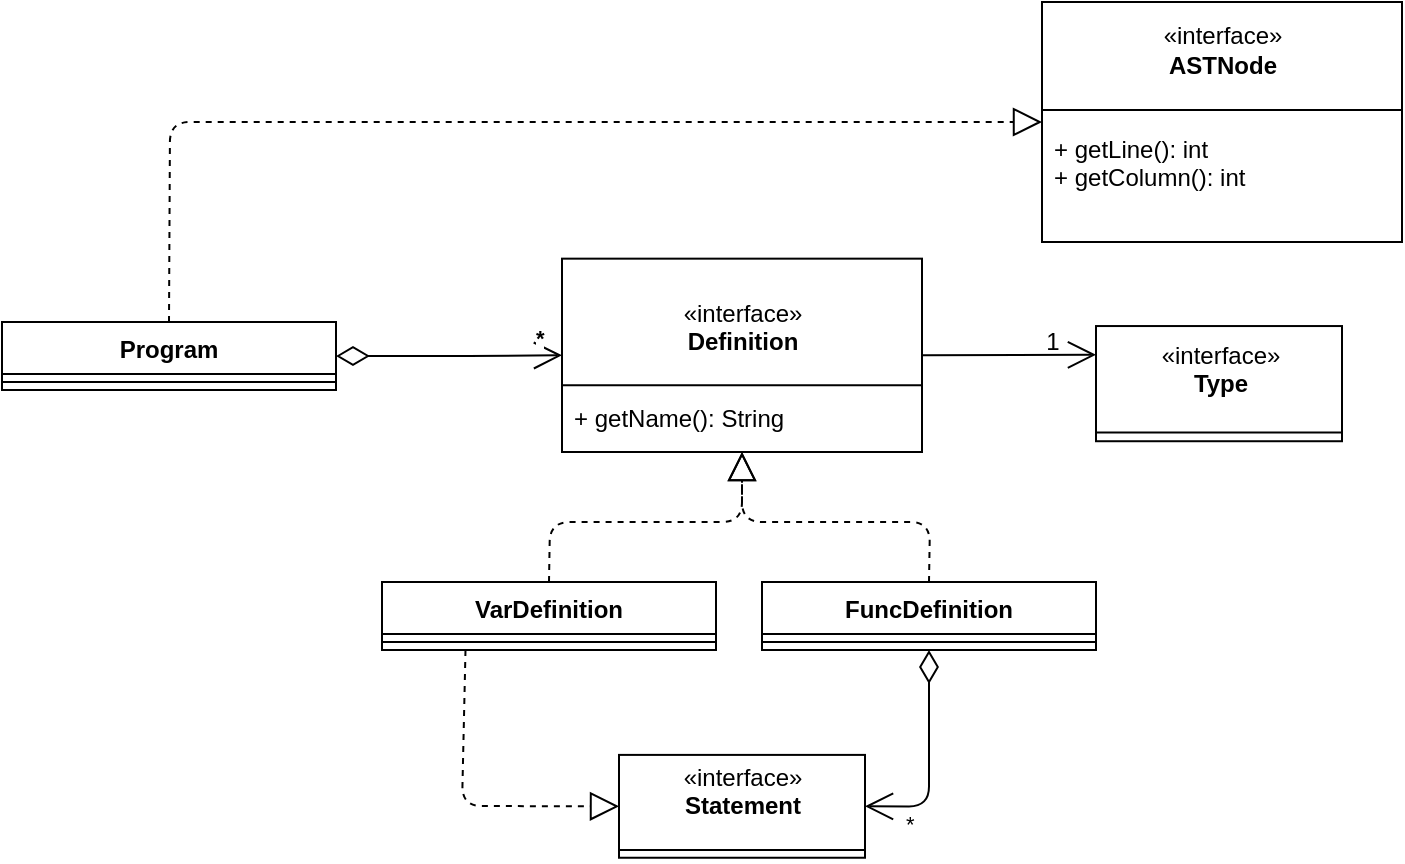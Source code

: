 <mxfile version="16.5.3" type="device"><diagram id="vZv2f6N4h2fVlUgS8-mH" name="Page-1"><mxGraphModel dx="1422" dy="794" grid="1" gridSize="10" guides="1" tooltips="1" connect="1" arrows="1" fold="1" page="1" pageScale="1" pageWidth="827" pageHeight="1169" math="0" shadow="0"><root><mxCell id="0"/><mxCell id="1" parent="0"/><mxCell id="svYJgB2hJ4wPwkqNhM89-50" value="Program" style="swimlane;fontStyle=1;align=center;verticalAlign=top;childLayout=stackLayout;horizontal=1;startSize=26;horizontalStack=0;resizeParent=1;resizeParentMax=0;resizeLast=0;collapsible=1;marginBottom=0;" parent="1" vertex="1"><mxGeometry x="65" y="280" width="167" height="34" as="geometry"/></mxCell><mxCell id="svYJgB2hJ4wPwkqNhM89-52" value="" style="line;strokeWidth=1;fillColor=none;align=left;verticalAlign=middle;spacingTop=-1;spacingLeft=3;spacingRight=3;rotatable=0;labelPosition=right;points=[];portConstraint=eastwest;" parent="svYJgB2hJ4wPwkqNhM89-50" vertex="1"><mxGeometry y="26" width="167" height="8" as="geometry"/></mxCell><mxCell id="svYJgB2hJ4wPwkqNhM89-54" value="" style="group" parent="1" vertex="1" connectable="0"><mxGeometry x="585" y="120" width="180" height="120" as="geometry"/></mxCell><mxCell id="svYJgB2hJ4wPwkqNhM89-55" value="+ method(type): type" style="text;strokeColor=none;fillColor=none;align=left;verticalAlign=top;spacingLeft=4;spacingRight=4;overflow=hidden;rotatable=0;points=[[0,0.5],[1,0.5]];portConstraint=eastwest;" parent="svYJgB2hJ4wPwkqNhM89-54" vertex="1"><mxGeometry y="60" width="180" height="50" as="geometry"/></mxCell><mxCell id="svYJgB2hJ4wPwkqNhM89-56" value="«interface»&lt;br&gt;&lt;b&gt;ASTNode&lt;br&gt;&lt;br&gt;&lt;br&gt;&lt;br&gt;&lt;br&gt;&lt;br&gt;&lt;/b&gt;" style="html=1;" parent="svYJgB2hJ4wPwkqNhM89-54" vertex="1"><mxGeometry width="180" height="120" as="geometry"/></mxCell><mxCell id="svYJgB2hJ4wPwkqNhM89-57" value="" style="line;strokeWidth=1;fillColor=none;align=left;verticalAlign=middle;spacingTop=-1;spacingLeft=3;spacingRight=3;rotatable=0;labelPosition=right;points=[];portConstraint=eastwest;" parent="svYJgB2hJ4wPwkqNhM89-54" vertex="1"><mxGeometry y="50" width="180" height="8" as="geometry"/></mxCell><mxCell id="svYJgB2hJ4wPwkqNhM89-58" value="+ getLine(): int&#10;+ getColumn(): int" style="text;strokeColor=none;fillColor=none;align=left;verticalAlign=top;spacingLeft=4;spacingRight=4;overflow=hidden;rotatable=0;points=[[0,0.5],[1,0.5]];portConstraint=eastwest;" parent="svYJgB2hJ4wPwkqNhM89-54" vertex="1"><mxGeometry y="60" width="180" height="40" as="geometry"/></mxCell><mxCell id="svYJgB2hJ4wPwkqNhM89-59" value="" style="endArrow=block;dashed=1;endFill=0;endSize=12;html=1;entryX=0;entryY=0.5;entryDx=0;entryDy=0;exitX=0.5;exitY=0;exitDx=0;exitDy=0;" parent="1" source="svYJgB2hJ4wPwkqNhM89-50" target="svYJgB2hJ4wPwkqNhM89-56" edge="1"><mxGeometry width="160" relative="1" as="geometry"><mxPoint x="405" y="179.5" as="sourcePoint"/><mxPoint x="565" y="179.5" as="targetPoint"/><Array as="points"><mxPoint x="149" y="180"/></Array></mxGeometry></mxCell><mxCell id="svYJgB2hJ4wPwkqNhM89-60" value="&lt;b&gt;*&lt;/b&gt;" style="endArrow=open;html=1;endSize=12;startArrow=diamondThin;startSize=14;startFill=0;edgeStyle=orthogonalEdgeStyle;align=left;verticalAlign=bottom;exitX=1;exitY=0.5;exitDx=0;exitDy=0;entryX=0;entryY=0.5;entryDx=0;entryDy=0;" parent="1" source="svYJgB2hJ4wPwkqNhM89-50" target="svYJgB2hJ4wPwkqNhM89-63" edge="1"><mxGeometry x="0.726" relative="1" as="geometry"><mxPoint x="475" y="313" as="sourcePoint"/><mxPoint x="565" y="297" as="targetPoint"/><mxPoint as="offset"/></mxGeometry></mxCell><mxCell id="svYJgB2hJ4wPwkqNhM89-61" value="" style="group" parent="1" vertex="1" connectable="0"><mxGeometry x="345" y="255" width="180" height="94" as="geometry"/></mxCell><mxCell id="svYJgB2hJ4wPwkqNhM89-62" value="+ method(type): type" style="text;strokeColor=none;fillColor=none;align=left;verticalAlign=top;spacingLeft=4;spacingRight=4;overflow=hidden;rotatable=0;points=[[0,0.5],[1,0.5]];portConstraint=eastwest;" parent="svYJgB2hJ4wPwkqNhM89-61" vertex="1"><mxGeometry y="40" width="180" height="33.333" as="geometry"/></mxCell><mxCell id="svYJgB2hJ4wPwkqNhM89-63" value="«interface»&lt;br&gt;&lt;b&gt;Definition&lt;br&gt;&lt;/b&gt;&lt;div&gt;&lt;br&gt;&lt;/div&gt;&lt;div&gt;&lt;br&gt;&lt;/div&gt;" style="html=1;" parent="svYJgB2hJ4wPwkqNhM89-61" vertex="1"><mxGeometry y="-6.67" width="180" height="96.67" as="geometry"/></mxCell><mxCell id="svYJgB2hJ4wPwkqNhM89-64" value="" style="line;strokeWidth=1;fillColor=none;align=left;verticalAlign=middle;spacingTop=-1;spacingLeft=3;spacingRight=3;rotatable=0;labelPosition=right;points=[];portConstraint=eastwest;" parent="svYJgB2hJ4wPwkqNhM89-61" vertex="1"><mxGeometry y="54.003" width="180" height="5.333" as="geometry"/></mxCell><mxCell id="svYJgB2hJ4wPwkqNhM89-72" value="+ getName(): String" style="text;strokeColor=none;fillColor=none;align=left;verticalAlign=top;spacingLeft=4;spacingRight=4;overflow=hidden;rotatable=0;points=[[0,0.5],[1,0.5]];portConstraint=eastwest;" parent="svYJgB2hJ4wPwkqNhM89-61" vertex="1"><mxGeometry y="59.34" width="180" height="40" as="geometry"/></mxCell><mxCell id="svYJgB2hJ4wPwkqNhM89-66" value="VarDefinition" style="swimlane;fontStyle=1;align=center;verticalAlign=top;childLayout=stackLayout;horizontal=1;startSize=26;horizontalStack=0;resizeParent=1;resizeParentMax=0;resizeLast=0;collapsible=1;marginBottom=0;" parent="1" vertex="1"><mxGeometry x="255" y="410" width="167" height="34" as="geometry"/></mxCell><mxCell id="svYJgB2hJ4wPwkqNhM89-67" value="" style="line;strokeWidth=1;fillColor=none;align=left;verticalAlign=middle;spacingTop=-1;spacingLeft=3;spacingRight=3;rotatable=0;labelPosition=right;points=[];portConstraint=eastwest;" parent="svYJgB2hJ4wPwkqNhM89-66" vertex="1"><mxGeometry y="26" width="167" height="8" as="geometry"/></mxCell><mxCell id="svYJgB2hJ4wPwkqNhM89-68" value="FuncDefinition" style="swimlane;fontStyle=1;align=center;verticalAlign=top;childLayout=stackLayout;horizontal=1;startSize=26;horizontalStack=0;resizeParent=1;resizeParentMax=0;resizeLast=0;collapsible=1;marginBottom=0;" parent="1" vertex="1"><mxGeometry x="445" y="410" width="167" height="34" as="geometry"/></mxCell><mxCell id="svYJgB2hJ4wPwkqNhM89-69" value="" style="line;strokeWidth=1;fillColor=none;align=left;verticalAlign=middle;spacingTop=-1;spacingLeft=3;spacingRight=3;rotatable=0;labelPosition=right;points=[];portConstraint=eastwest;" parent="svYJgB2hJ4wPwkqNhM89-68" vertex="1"><mxGeometry y="26" width="167" height="8" as="geometry"/></mxCell><mxCell id="svYJgB2hJ4wPwkqNhM89-70" value="" style="endArrow=block;dashed=1;endFill=0;endSize=12;html=1;entryX=0.5;entryY=1;entryDx=0;entryDy=0;exitX=0.5;exitY=0;exitDx=0;exitDy=0;" parent="1" source="svYJgB2hJ4wPwkqNhM89-66" target="svYJgB2hJ4wPwkqNhM89-63" edge="1"><mxGeometry width="160" relative="1" as="geometry"><mxPoint x="-5" y="490" as="sourcePoint"/><mxPoint x="431.5" y="390" as="targetPoint"/><Array as="points"><mxPoint x="339" y="380"/><mxPoint x="435" y="380"/></Array></mxGeometry></mxCell><mxCell id="svYJgB2hJ4wPwkqNhM89-71" value="" style="endArrow=block;dashed=1;endFill=0;endSize=12;html=1;entryX=0.5;entryY=1;entryDx=0;entryDy=0;exitX=0.5;exitY=0;exitDx=0;exitDy=0;" parent="1" source="svYJgB2hJ4wPwkqNhM89-68" target="svYJgB2hJ4wPwkqNhM89-63" edge="1"><mxGeometry width="160" relative="1" as="geometry"><mxPoint x="348.5" y="420" as="sourcePoint"/><mxPoint x="445" y="360" as="targetPoint"/><Array as="points"><mxPoint x="529" y="380"/><mxPoint x="435" y="380"/></Array></mxGeometry></mxCell><mxCell id="svYJgB2hJ4wPwkqNhM89-73" value="" style="endArrow=open;endFill=1;endSize=12;html=1;exitX=1;exitY=0.5;exitDx=0;exitDy=0;entryX=0;entryY=0.25;entryDx=0;entryDy=0;" parent="1" source="svYJgB2hJ4wPwkqNhM89-63" target="svYJgB2hJ4wPwkqNhM89-83" edge="1"><mxGeometry width="160" relative="1" as="geometry"><mxPoint x="535" y="296.58" as="sourcePoint"/><mxPoint x="615" y="297" as="targetPoint"/><Array as="points"/></mxGeometry></mxCell><mxCell id="svYJgB2hJ4wPwkqNhM89-81" value="" style="group" parent="1" vertex="1" connectable="0"><mxGeometry x="612" y="286" width="123" height="56" as="geometry"/></mxCell><mxCell id="svYJgB2hJ4wPwkqNhM89-82" value="+ method(type): type" style="text;strokeColor=none;fillColor=none;align=left;verticalAlign=top;spacingLeft=4;spacingRight=4;overflow=hidden;rotatable=0;points=[[0,0.5],[1,0.5]];portConstraint=eastwest;" parent="svYJgB2hJ4wPwkqNhM89-81" vertex="1"><mxGeometry y="23.83" width="123" height="19.858" as="geometry"/></mxCell><mxCell id="svYJgB2hJ4wPwkqNhM89-83" value="«interface»&lt;br&gt;&lt;b&gt;Type&lt;br&gt;&lt;/b&gt;&lt;div&gt;&lt;br&gt;&lt;/div&gt;" style="html=1;" parent="svYJgB2hJ4wPwkqNhM89-81" vertex="1"><mxGeometry y="-3.974" width="123" height="57.591" as="geometry"/></mxCell><mxCell id="svYJgB2hJ4wPwkqNhM89-84" value="" style="line;strokeWidth=1;fillColor=none;align=left;verticalAlign=middle;spacingTop=-1;spacingLeft=3;spacingRight=3;rotatable=0;labelPosition=right;points=[];portConstraint=eastwest;" parent="svYJgB2hJ4wPwkqNhM89-81" vertex="1"><mxGeometry y="47.662" width="123" height="3.177" as="geometry"/></mxCell><mxCell id="svYJgB2hJ4wPwkqNhM89-86" value="" style="group" parent="1" vertex="1" connectable="0"><mxGeometry x="373.5" y="500" width="123" height="50" as="geometry"/></mxCell><mxCell id="svYJgB2hJ4wPwkqNhM89-87" value="+ method(type): type" style="text;strokeColor=none;fillColor=none;align=left;verticalAlign=top;spacingLeft=4;spacingRight=4;overflow=hidden;rotatable=0;points=[[0,0.5],[1,0.5]];portConstraint=eastwest;" parent="svYJgB2hJ4wPwkqNhM89-86" vertex="1"><mxGeometry y="21.277" width="123" height="17.73" as="geometry"/></mxCell><mxCell id="svYJgB2hJ4wPwkqNhM89-88" value="«interface»&lt;br&gt;&lt;b&gt;Statement&lt;br&gt;&lt;/b&gt;&lt;div&gt;&lt;br&gt;&lt;/div&gt;" style="html=1;" parent="svYJgB2hJ4wPwkqNhM89-86" vertex="1"><mxGeometry y="-3.548" width="123" height="51.42" as="geometry"/></mxCell><mxCell id="svYJgB2hJ4wPwkqNhM89-89" value="" style="line;strokeWidth=1;fillColor=none;align=left;verticalAlign=middle;spacingTop=-1;spacingLeft=3;spacingRight=3;rotatable=0;labelPosition=right;points=[];portConstraint=eastwest;" parent="svYJgB2hJ4wPwkqNhM89-86" vertex="1"><mxGeometry y="42.555" width="123" height="2.837" as="geometry"/></mxCell><mxCell id="svYJgB2hJ4wPwkqNhM89-90" value="" style="endArrow=block;dashed=1;endFill=0;endSize=12;html=1;entryX=0;entryY=0.5;entryDx=0;entryDy=0;exitX=0.25;exitY=1;exitDx=0;exitDy=0;" parent="1" source="svYJgB2hJ4wPwkqNhM89-66" target="svYJgB2hJ4wPwkqNhM89-88" edge="1"><mxGeometry width="160" relative="1" as="geometry"><mxPoint x="298.5" y="680" as="sourcePoint"/><mxPoint x="735" y="580" as="targetPoint"/><Array as="points"><mxPoint x="295" y="522"/></Array></mxGeometry></mxCell><mxCell id="svYJgB2hJ4wPwkqNhM89-91" value="*" style="endArrow=open;html=1;endSize=12;startArrow=diamondThin;startSize=14;startFill=0;edgeStyle=orthogonalEdgeStyle;align=left;verticalAlign=bottom;exitX=0.5;exitY=1;exitDx=0;exitDy=0;entryX=1;entryY=0.5;entryDx=0;entryDy=0;" parent="1" source="svYJgB2hJ4wPwkqNhM89-68" target="svYJgB2hJ4wPwkqNhM89-88" edge="1"><mxGeometry x="0.664" y="18" relative="1" as="geometry"><mxPoint x="525" y="470" as="sourcePoint"/><mxPoint x="685" y="470" as="targetPoint"/><mxPoint as="offset"/></mxGeometry></mxCell><mxCell id="R6B6ES90IKkHTPngFBjM-1" value="1" style="text;html=1;align=center;verticalAlign=middle;resizable=0;points=[];autosize=1;strokeColor=none;fillColor=none;" vertex="1" parent="1"><mxGeometry x="580" y="280" width="20" height="20" as="geometry"/></mxCell></root></mxGraphModel></diagram></mxfile>